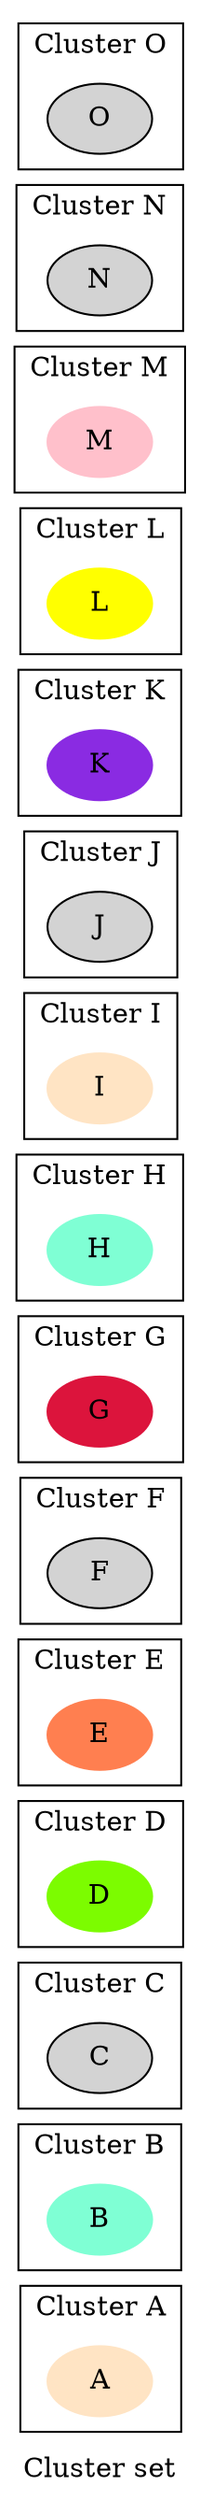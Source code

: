 digraph Perl
{
graph [ label="Cluster set" rankdir="LR" ]

subgraph "cluster A"
{
graph [ label="Cluster A" rankdir="LR" ]

"A" [ color="bisque" shape="oval" style="filled" ]
}

subgraph "cluster B"
{
graph [ label="Cluster B" rankdir="LR" ]

"B" [ color="aquamarine" shape="oval" style="filled" ]
}

subgraph "cluster C"
{
graph [ label="Cluster C" rankdir="LR" ]

"C" [ shape="oval" style="filled" ]
}

subgraph "cluster D"
{
graph [ label="Cluster D" rankdir="LR" ]

"D" [ color="lawngreen" shape="oval" style="filled" ]
}

subgraph "cluster E"
{
graph [ label="Cluster E" rankdir="LR" ]

"E" [ color="coral" shape="oval" style="filled" ]
}

subgraph "cluster F"
{
graph [ label="Cluster F" rankdir="LR" ]

"F" [ shape="oval" style="filled" ]
}

subgraph "cluster G"
{
graph [ label="Cluster G" rankdir="LR" ]

"G" [ color="crimson" shape="oval" style="filled" ]
}

subgraph "cluster H"
{
graph [ label="Cluster H" rankdir="LR" ]

"H" [ color="aquamarine" shape="oval" style="filled" ]
}

subgraph "cluster I"
{
graph [ label="Cluster I" rankdir="LR" ]

"I" [ color="bisque" shape="oval" style="filled" ]
}

subgraph "cluster J"
{
graph [ label="Cluster J" rankdir="LR" ]

"J" [ shape="oval" style="filled" ]
}

subgraph "cluster K"
{
graph [ label="Cluster K" rankdir="LR" ]

"K" [ color="blueviolet" shape="oval" style="filled" ]
}

subgraph "cluster L"
{
graph [ label="Cluster L" rankdir="LR" ]

"L" [ color="yellow" shape="oval" style="filled" ]
}

subgraph "cluster M"
{
graph [ label="Cluster M" rankdir="LR" ]

"M" [ color="pink" shape="oval" style="filled" ]
}

subgraph "cluster N"
{
graph [ label="Cluster N" rankdir="LR" ]

"N" [ shape="oval" style="filled" ]
}

subgraph "cluster O"
{
graph [ label="Cluster O" rankdir="LR" ]

"O" [ shape="oval" style="filled" ]
}
}
